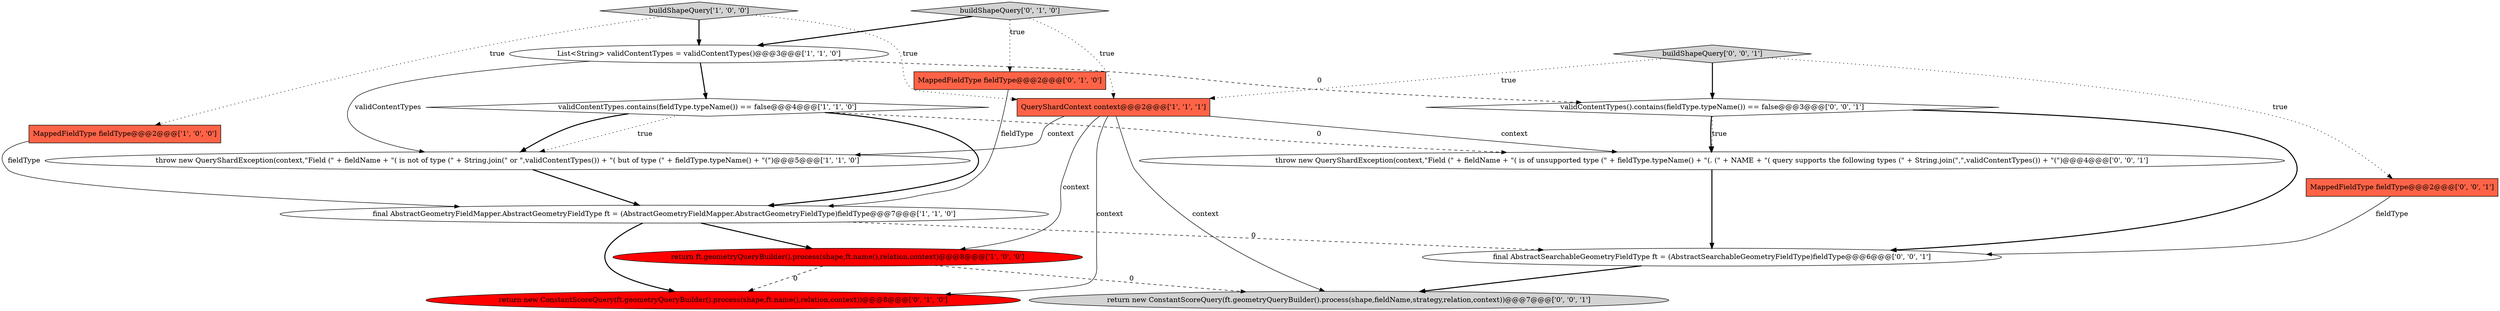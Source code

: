 digraph {
8 [style = filled, label = "buildShapeQuery['0', '1', '0']", fillcolor = lightgray, shape = diamond image = "AAA0AAABBB2BBB"];
11 [style = filled, label = "MappedFieldType fieldType@@@2@@@['0', '0', '1']", fillcolor = tomato, shape = box image = "AAA0AAABBB3BBB"];
10 [style = filled, label = "MappedFieldType fieldType@@@2@@@['0', '1', '0']", fillcolor = tomato, shape = box image = "AAA0AAABBB2BBB"];
2 [style = filled, label = "final AbstractGeometryFieldMapper.AbstractGeometryFieldType ft = (AbstractGeometryFieldMapper.AbstractGeometryFieldType)fieldType@@@7@@@['1', '1', '0']", fillcolor = white, shape = ellipse image = "AAA0AAABBB1BBB"];
14 [style = filled, label = "validContentTypes().contains(fieldType.typeName()) == false@@@3@@@['0', '0', '1']", fillcolor = white, shape = diamond image = "AAA0AAABBB3BBB"];
16 [style = filled, label = "buildShapeQuery['0', '0', '1']", fillcolor = lightgray, shape = diamond image = "AAA0AAABBB3BBB"];
9 [style = filled, label = "return new ConstantScoreQuery(ft.geometryQueryBuilder().process(shape,ft.name(),relation,context))@@@8@@@['0', '1', '0']", fillcolor = red, shape = ellipse image = "AAA1AAABBB2BBB"];
1 [style = filled, label = "QueryShardContext context@@@2@@@['1', '1', '1']", fillcolor = tomato, shape = box image = "AAA0AAABBB1BBB"];
6 [style = filled, label = "throw new QueryShardException(context,\"Field (\" + fieldName + \"( is not of type (\" + String.join(\" or \",validContentTypes()) + \"( but of type (\" + fieldType.typeName() + \"(\")@@@5@@@['1', '1', '0']", fillcolor = white, shape = ellipse image = "AAA0AAABBB1BBB"];
5 [style = filled, label = "List<String> validContentTypes = validContentTypes()@@@3@@@['1', '1', '0']", fillcolor = white, shape = ellipse image = "AAA0AAABBB1BBB"];
13 [style = filled, label = "return new ConstantScoreQuery(ft.geometryQueryBuilder().process(shape,fieldName,strategy,relation,context))@@@7@@@['0', '0', '1']", fillcolor = lightgray, shape = ellipse image = "AAA0AAABBB3BBB"];
3 [style = filled, label = "return ft.geometryQueryBuilder().process(shape,ft.name(),relation,context)@@@8@@@['1', '0', '0']", fillcolor = red, shape = ellipse image = "AAA1AAABBB1BBB"];
4 [style = filled, label = "validContentTypes.contains(fieldType.typeName()) == false@@@4@@@['1', '1', '0']", fillcolor = white, shape = diamond image = "AAA0AAABBB1BBB"];
15 [style = filled, label = "final AbstractSearchableGeometryFieldType ft = (AbstractSearchableGeometryFieldType)fieldType@@@6@@@['0', '0', '1']", fillcolor = white, shape = ellipse image = "AAA0AAABBB3BBB"];
7 [style = filled, label = "buildShapeQuery['1', '0', '0']", fillcolor = lightgray, shape = diamond image = "AAA0AAABBB1BBB"];
0 [style = filled, label = "MappedFieldType fieldType@@@2@@@['1', '0', '0']", fillcolor = tomato, shape = box image = "AAA0AAABBB1BBB"];
12 [style = filled, label = "throw new QueryShardException(context,\"Field (\" + fieldName + \"( is of unsupported type (\" + fieldType.typeName() + \"(. (\" + NAME + \"( query supports the following types (\" + String.join(\",\",validContentTypes()) + \"(\")@@@4@@@['0', '0', '1']", fillcolor = white, shape = ellipse image = "AAA0AAABBB3BBB"];
4->6 [style = dotted, label="true"];
15->13 [style = bold, label=""];
5->14 [style = dashed, label="0"];
1->13 [style = solid, label="context"];
1->9 [style = solid, label="context"];
14->12 [style = dotted, label="true"];
4->6 [style = bold, label=""];
2->3 [style = bold, label=""];
1->3 [style = solid, label="context"];
12->15 [style = bold, label=""];
1->6 [style = solid, label="context"];
4->2 [style = bold, label=""];
2->9 [style = bold, label=""];
5->6 [style = solid, label="validContentTypes"];
8->10 [style = dotted, label="true"];
7->0 [style = dotted, label="true"];
3->13 [style = dashed, label="0"];
4->12 [style = dashed, label="0"];
6->2 [style = bold, label=""];
2->15 [style = dashed, label="0"];
8->1 [style = dotted, label="true"];
7->5 [style = bold, label=""];
1->12 [style = solid, label="context"];
8->5 [style = bold, label=""];
16->1 [style = dotted, label="true"];
10->2 [style = solid, label="fieldType"];
3->9 [style = dashed, label="0"];
0->2 [style = solid, label="fieldType"];
14->12 [style = bold, label=""];
5->4 [style = bold, label=""];
11->15 [style = solid, label="fieldType"];
16->14 [style = bold, label=""];
14->15 [style = bold, label=""];
7->1 [style = dotted, label="true"];
16->11 [style = dotted, label="true"];
}
